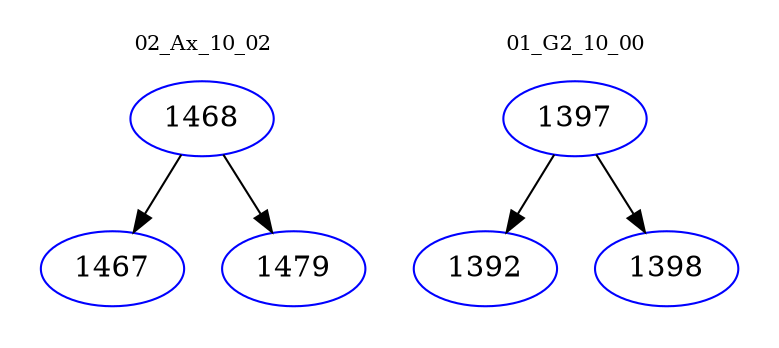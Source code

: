 digraph{
subgraph cluster_0 {
color = white
label = "02_Ax_10_02";
fontsize=10;
T0_1468 [label="1468", color="blue"]
T0_1468 -> T0_1467 [color="black"]
T0_1467 [label="1467", color="blue"]
T0_1468 -> T0_1479 [color="black"]
T0_1479 [label="1479", color="blue"]
}
subgraph cluster_1 {
color = white
label = "01_G2_10_00";
fontsize=10;
T1_1397 [label="1397", color="blue"]
T1_1397 -> T1_1392 [color="black"]
T1_1392 [label="1392", color="blue"]
T1_1397 -> T1_1398 [color="black"]
T1_1398 [label="1398", color="blue"]
}
}
